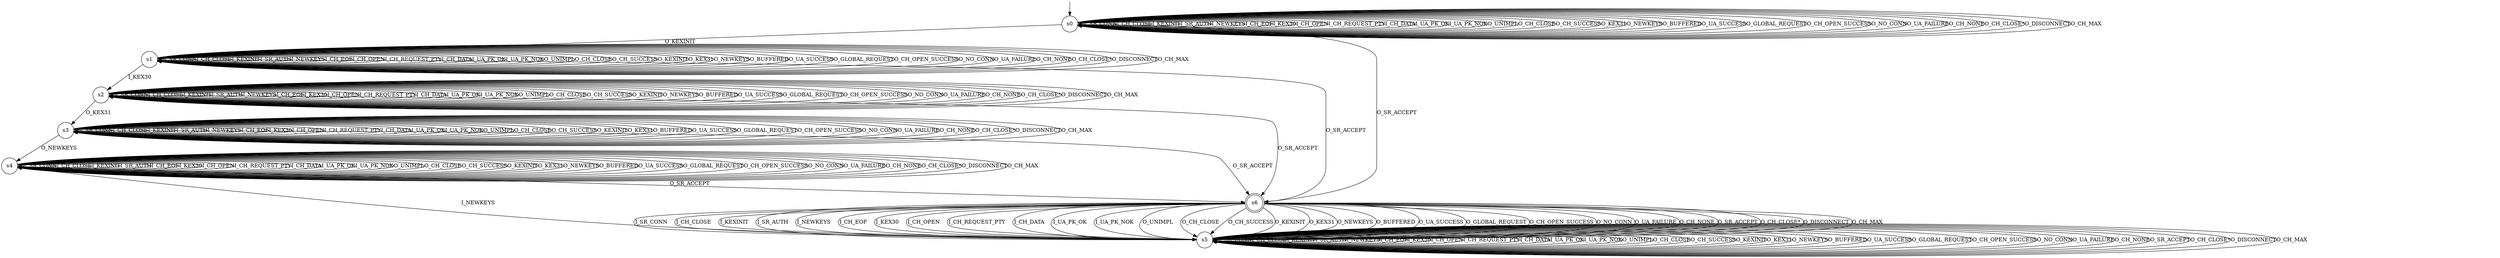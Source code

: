 digraph g {

	s0 [shape="circle" label="s0"];
	s1 [shape="circle" label="s1"];
	s2 [shape="circle" label="s2"];
	s3 [shape="circle" label="s3"];
	s4 [shape="circle" label="s4"];
	s5 [shape="circle" label="s5"];
	s6 [shape="doublecircle" label="s6"];
	s0 -> s0 [label="I_SR_CONN"];
	s0 -> s0 [label="I_CH_CLOSE"];
	s0 -> s0 [label="I_KEXINIT"];
	s0 -> s0 [label="I_SR_AUTH"];
	s0 -> s0 [label="I_NEWKEYS"];
	s0 -> s0 [label="I_CH_EOF"];
	s0 -> s0 [label="I_KEX30"];
	s0 -> s0 [label="I_CH_OPEN"];
	s0 -> s0 [label="I_CH_REQUEST_PTY"];
	s0 -> s0 [label="I_CH_DATA"];
	s0 -> s0 [label="I_UA_PK_OK"];
	s0 -> s0 [label="I_UA_PK_NOK"];
	s0 -> s0 [label="O_UNIMPL"];
	s0 -> s0 [label="O_CH_CLOSE"];
	s0 -> s0 [label="O_CH_SUCCESS"];
	s0 -> s1 [label="O_KEXINIT"];
	s0 -> s0 [label="O_KEX31"];
	s0 -> s0 [label="O_NEWKEYS"];
	s0 -> s0 [label="O_BUFFERED"];
	s0 -> s0 [label="O_UA_SUCCESS"];
	s0 -> s0 [label="O_GLOBAL_REQUEST"];
	s0 -> s0 [label="O_CH_OPEN_SUCCESS"];
	s0 -> s0 [label="O_NO_CONN"];
	s0 -> s0 [label="O_UA_FAILURE"];
	s0 -> s0 [label="O_CH_NONE"];
	s0 -> s6 [label="O_SR_ACCEPT"];
	s0 -> s0 [label="O_CH_CLOSE*"];
	s0 -> s0 [label="O_DISCONNECT"];
	s0 -> s0 [label="O_CH_MAX"];
	s1 -> s1 [label="I_SR_CONN"];
	s1 -> s1 [label="I_CH_CLOSE"];
	s1 -> s1 [label="I_KEXINIT"];
	s1 -> s1 [label="I_SR_AUTH"];
	s1 -> s1 [label="I_NEWKEYS"];
	s1 -> s1 [label="I_CH_EOF"];
	s1 -> s2 [label="I_KEX30"];
	s1 -> s1 [label="I_CH_OPEN"];
	s1 -> s1 [label="I_CH_REQUEST_PTY"];
	s1 -> s1 [label="I_CH_DATA"];
	s1 -> s1 [label="I_UA_PK_OK"];
	s1 -> s1 [label="I_UA_PK_NOK"];
	s1 -> s1 [label="O_UNIMPL"];
	s1 -> s1 [label="O_CH_CLOSE"];
	s1 -> s1 [label="O_CH_SUCCESS"];
	s1 -> s1 [label="O_KEXINIT"];
	s1 -> s1 [label="O_KEX31"];
	s1 -> s1 [label="O_NEWKEYS"];
	s1 -> s1 [label="O_BUFFERED"];
	s1 -> s1 [label="O_UA_SUCCESS"];
	s1 -> s1 [label="O_GLOBAL_REQUEST"];
	s1 -> s1 [label="O_CH_OPEN_SUCCESS"];
	s1 -> s1 [label="O_NO_CONN"];
	s1 -> s1 [label="O_UA_FAILURE"];
	s1 -> s1 [label="O_CH_NONE"];
	s1 -> s6 [label="O_SR_ACCEPT"];
	s1 -> s1 [label="O_CH_CLOSE*"];
	s1 -> s1 [label="O_DISCONNECT"];
	s1 -> s1 [label="O_CH_MAX"];
	s2 -> s2 [label="I_SR_CONN"];
	s2 -> s2 [label="I_CH_CLOSE"];
	s2 -> s2 [label="I_KEXINIT"];
	s2 -> s2 [label="I_SR_AUTH"];
	s2 -> s2 [label="I_NEWKEYS"];
	s2 -> s2 [label="I_CH_EOF"];
	s2 -> s2 [label="I_KEX30"];
	s2 -> s2 [label="I_CH_OPEN"];
	s2 -> s2 [label="I_CH_REQUEST_PTY"];
	s2 -> s2 [label="I_CH_DATA"];
	s2 -> s2 [label="I_UA_PK_OK"];
	s2 -> s2 [label="I_UA_PK_NOK"];
	s2 -> s2 [label="O_UNIMPL"];
	s2 -> s2 [label="O_CH_CLOSE"];
	s2 -> s2 [label="O_CH_SUCCESS"];
	s2 -> s2 [label="O_KEXINIT"];
	s2 -> s3 [label="O_KEX31"];
	s2 -> s2 [label="O_NEWKEYS"];
	s2 -> s2 [label="O_BUFFERED"];
	s2 -> s2 [label="O_UA_SUCCESS"];
	s2 -> s2 [label="O_GLOBAL_REQUEST"];
	s2 -> s2 [label="O_CH_OPEN_SUCCESS"];
	s2 -> s2 [label="O_NO_CONN"];
	s2 -> s2 [label="O_UA_FAILURE"];
	s2 -> s2 [label="O_CH_NONE"];
	s2 -> s6 [label="O_SR_ACCEPT"];
	s2 -> s2 [label="O_CH_CLOSE*"];
	s2 -> s2 [label="O_DISCONNECT"];
	s2 -> s2 [label="O_CH_MAX"];
	s3 -> s3 [label="I_SR_CONN"];
	s3 -> s3 [label="I_CH_CLOSE"];
	s3 -> s3 [label="I_KEXINIT"];
	s3 -> s3 [label="I_SR_AUTH"];
	s3 -> s3 [label="I_NEWKEYS"];
	s3 -> s3 [label="I_CH_EOF"];
	s3 -> s3 [label="I_KEX30"];
	s3 -> s3 [label="I_CH_OPEN"];
	s3 -> s3 [label="I_CH_REQUEST_PTY"];
	s3 -> s3 [label="I_CH_DATA"];
	s3 -> s3 [label="I_UA_PK_OK"];
	s3 -> s3 [label="I_UA_PK_NOK"];
	s3 -> s3 [label="O_UNIMPL"];
	s3 -> s3 [label="O_CH_CLOSE"];
	s3 -> s3 [label="O_CH_SUCCESS"];
	s3 -> s3 [label="O_KEXINIT"];
	s3 -> s3 [label="O_KEX31"];
	s3 -> s4 [label="O_NEWKEYS"];
	s3 -> s3 [label="O_BUFFERED"];
	s3 -> s3 [label="O_UA_SUCCESS"];
	s3 -> s3 [label="O_GLOBAL_REQUEST"];
	s3 -> s3 [label="O_CH_OPEN_SUCCESS"];
	s3 -> s3 [label="O_NO_CONN"];
	s3 -> s3 [label="O_UA_FAILURE"];
	s3 -> s3 [label="O_CH_NONE"];
	s3 -> s6 [label="O_SR_ACCEPT"];
	s3 -> s3 [label="O_CH_CLOSE*"];
	s3 -> s3 [label="O_DISCONNECT"];
	s3 -> s3 [label="O_CH_MAX"];
	s4 -> s4 [label="I_SR_CONN"];
	s4 -> s4 [label="I_CH_CLOSE"];
	s4 -> s4 [label="I_KEXINIT"];
	s4 -> s4 [label="I_SR_AUTH"];
	s4 -> s5 [label="I_NEWKEYS"];
	s4 -> s4 [label="I_CH_EOF"];
	s4 -> s4 [label="I_KEX30"];
	s4 -> s4 [label="I_CH_OPEN"];
	s4 -> s4 [label="I_CH_REQUEST_PTY"];
	s4 -> s4 [label="I_CH_DATA"];
	s4 -> s4 [label="I_UA_PK_OK"];
	s4 -> s4 [label="I_UA_PK_NOK"];
	s4 -> s4 [label="O_UNIMPL"];
	s4 -> s4 [label="O_CH_CLOSE"];
	s4 -> s4 [label="O_CH_SUCCESS"];
	s4 -> s4 [label="O_KEXINIT"];
	s4 -> s4 [label="O_KEX31"];
	s4 -> s4 [label="O_NEWKEYS"];
	s4 -> s4 [label="O_BUFFERED"];
	s4 -> s4 [label="O_UA_SUCCESS"];
	s4 -> s4 [label="O_GLOBAL_REQUEST"];
	s4 -> s4 [label="O_CH_OPEN_SUCCESS"];
	s4 -> s4 [label="O_NO_CONN"];
	s4 -> s4 [label="O_UA_FAILURE"];
	s4 -> s4 [label="O_CH_NONE"];
	s4 -> s6 [label="O_SR_ACCEPT"];
	s4 -> s4 [label="O_CH_CLOSE*"];
	s4 -> s4 [label="O_DISCONNECT"];
	s4 -> s4 [label="O_CH_MAX"];
	s5 -> s5 [label="I_SR_CONN"];
	s5 -> s5 [label="I_CH_CLOSE"];
	s5 -> s5 [label="I_KEXINIT"];
	s5 -> s5 [label="I_SR_AUTH"];
	s5 -> s5 [label="I_NEWKEYS"];
	s5 -> s5 [label="I_CH_EOF"];
	s5 -> s5 [label="I_KEX30"];
	s5 -> s5 [label="I_CH_OPEN"];
	s5 -> s5 [label="I_CH_REQUEST_PTY"];
	s5 -> s5 [label="I_CH_DATA"];
	s5 -> s5 [label="I_UA_PK_OK"];
	s5 -> s5 [label="I_UA_PK_NOK"];
	s5 -> s5 [label="O_UNIMPL"];
	s5 -> s5 [label="O_CH_CLOSE"];
	s5 -> s5 [label="O_CH_SUCCESS"];
	s5 -> s5 [label="O_KEXINIT"];
	s5 -> s5 [label="O_KEX31"];
	s5 -> s5 [label="O_NEWKEYS"];
	s5 -> s5 [label="O_BUFFERED"];
	s5 -> s5 [label="O_UA_SUCCESS"];
	s5 -> s5 [label="O_GLOBAL_REQUEST"];
	s5 -> s5 [label="O_CH_OPEN_SUCCESS"];
	s5 -> s5 [label="O_NO_CONN"];
	s5 -> s5 [label="O_UA_FAILURE"];
	s5 -> s5 [label="O_CH_NONE"];
	s5 -> s5 [label="O_SR_ACCEPT"];
	s5 -> s5 [label="O_CH_CLOSE*"];
	s5 -> s5 [label="O_DISCONNECT"];
	s5 -> s5 [label="O_CH_MAX"];
	s6 -> s5 [label="I_SR_CONN"];
	s6 -> s5 [label="I_CH_CLOSE"];
	s6 -> s5 [label="I_KEXINIT"];
	s6 -> s5 [label="I_SR_AUTH"];
	s6 -> s5 [label="I_NEWKEYS"];
	s6 -> s5 [label="I_CH_EOF"];
	s6 -> s5 [label="I_KEX30"];
	s6 -> s5 [label="I_CH_OPEN"];
	s6 -> s5 [label="I_CH_REQUEST_PTY"];
	s6 -> s5 [label="I_CH_DATA"];
	s6 -> s5 [label="I_UA_PK_OK"];
	s6 -> s5 [label="I_UA_PK_NOK"];
	s6 -> s5 [label="O_UNIMPL"];
	s6 -> s5 [label="O_CH_CLOSE"];
	s6 -> s5 [label="O_CH_SUCCESS"];
	s6 -> s5 [label="O_KEXINIT"];
	s6 -> s5 [label="O_KEX31"];
	s6 -> s5 [label="O_NEWKEYS"];
	s6 -> s5 [label="O_BUFFERED"];
	s6 -> s5 [label="O_UA_SUCCESS"];
	s6 -> s5 [label="O_GLOBAL_REQUEST"];
	s6 -> s5 [label="O_CH_OPEN_SUCCESS"];
	s6 -> s5 [label="O_NO_CONN"];
	s6 -> s5 [label="O_UA_FAILURE"];
	s6 -> s5 [label="O_CH_NONE"];
	s6 -> s5 [label="O_SR_ACCEPT"];
	s6 -> s5 [label="O_CH_CLOSE*"];
	s6 -> s5 [label="O_DISCONNECT"];
	s6 -> s5 [label="O_CH_MAX"];

__start0 [label="" shape="none" width="0" height="0"];
__start0 -> s0;

}
